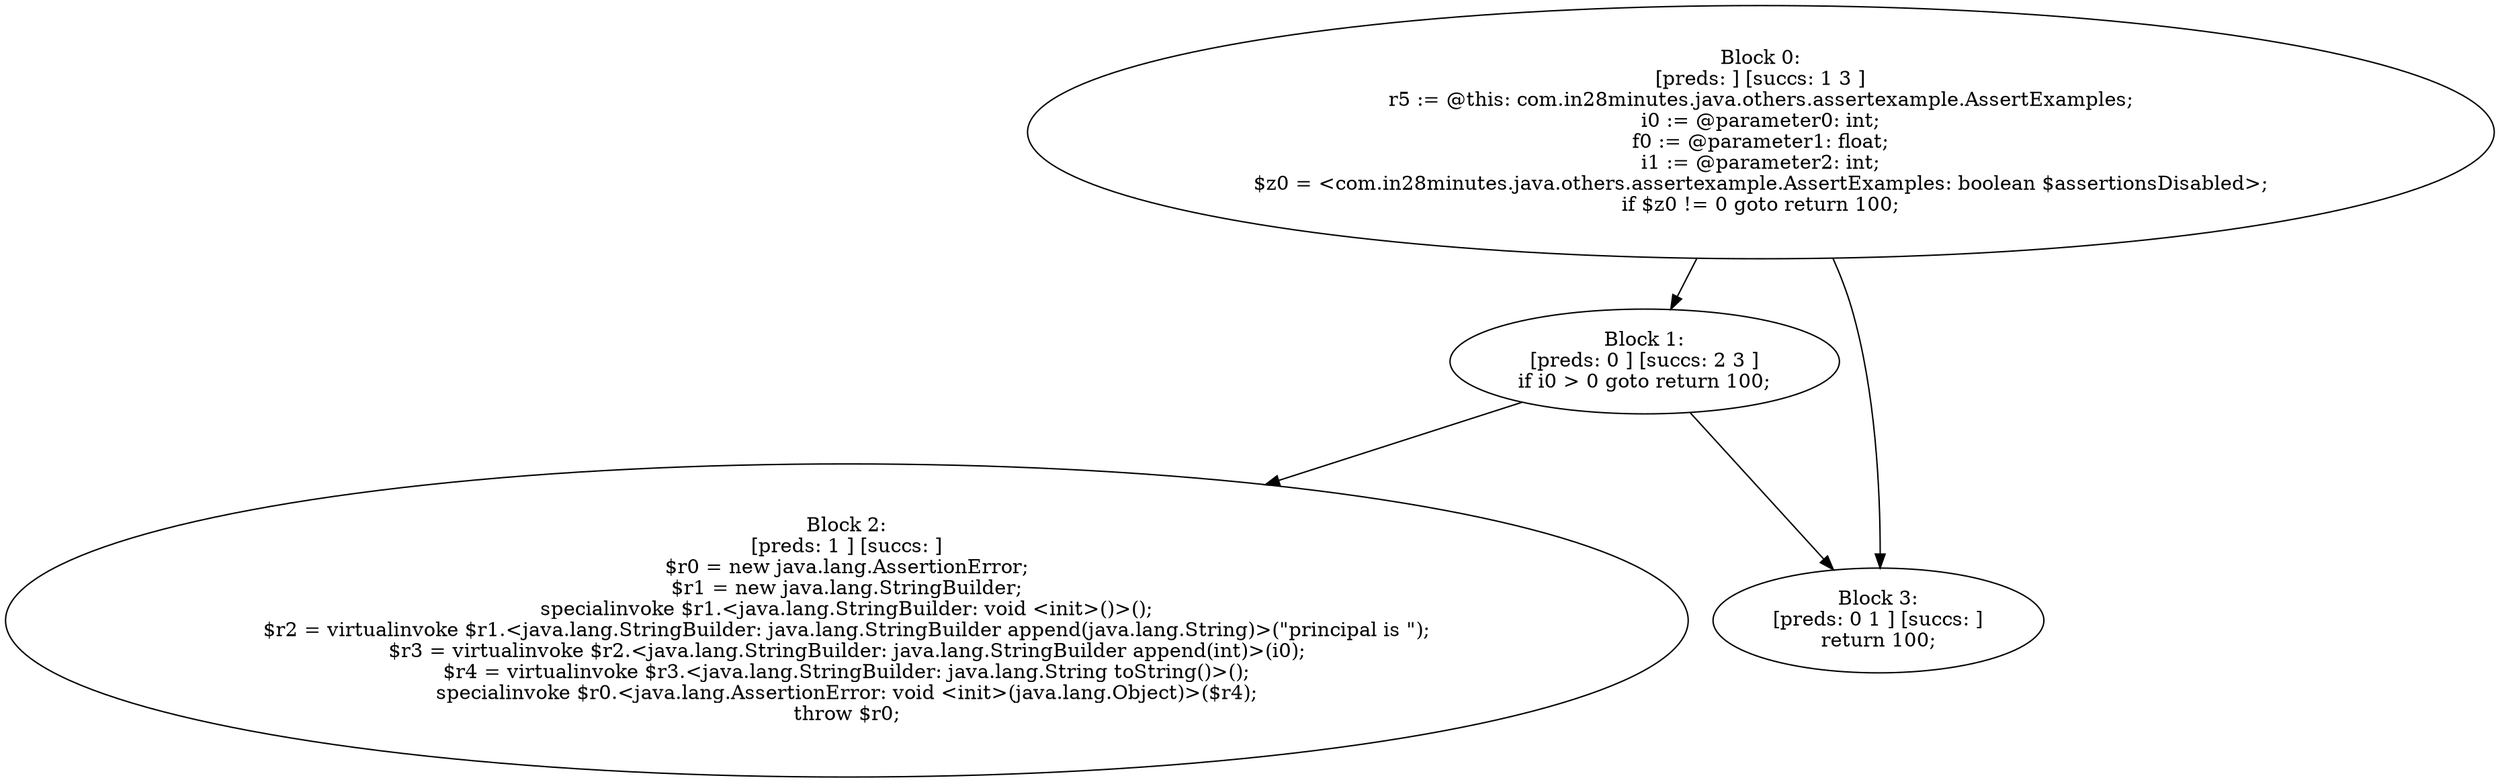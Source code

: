 digraph "unitGraph" {
    "Block 0:
[preds: ] [succs: 1 3 ]
r5 := @this: com.in28minutes.java.others.assertexample.AssertExamples;
i0 := @parameter0: int;
f0 := @parameter1: float;
i1 := @parameter2: int;
$z0 = <com.in28minutes.java.others.assertexample.AssertExamples: boolean $assertionsDisabled>;
if $z0 != 0 goto return 100;
"
    "Block 1:
[preds: 0 ] [succs: 2 3 ]
if i0 > 0 goto return 100;
"
    "Block 2:
[preds: 1 ] [succs: ]
$r0 = new java.lang.AssertionError;
$r1 = new java.lang.StringBuilder;
specialinvoke $r1.<java.lang.StringBuilder: void <init>()>();
$r2 = virtualinvoke $r1.<java.lang.StringBuilder: java.lang.StringBuilder append(java.lang.String)>(\"principal is \");
$r3 = virtualinvoke $r2.<java.lang.StringBuilder: java.lang.StringBuilder append(int)>(i0);
$r4 = virtualinvoke $r3.<java.lang.StringBuilder: java.lang.String toString()>();
specialinvoke $r0.<java.lang.AssertionError: void <init>(java.lang.Object)>($r4);
throw $r0;
"
    "Block 3:
[preds: 0 1 ] [succs: ]
return 100;
"
    "Block 0:
[preds: ] [succs: 1 3 ]
r5 := @this: com.in28minutes.java.others.assertexample.AssertExamples;
i0 := @parameter0: int;
f0 := @parameter1: float;
i1 := @parameter2: int;
$z0 = <com.in28minutes.java.others.assertexample.AssertExamples: boolean $assertionsDisabled>;
if $z0 != 0 goto return 100;
"->"Block 1:
[preds: 0 ] [succs: 2 3 ]
if i0 > 0 goto return 100;
";
    "Block 0:
[preds: ] [succs: 1 3 ]
r5 := @this: com.in28minutes.java.others.assertexample.AssertExamples;
i0 := @parameter0: int;
f0 := @parameter1: float;
i1 := @parameter2: int;
$z0 = <com.in28minutes.java.others.assertexample.AssertExamples: boolean $assertionsDisabled>;
if $z0 != 0 goto return 100;
"->"Block 3:
[preds: 0 1 ] [succs: ]
return 100;
";
    "Block 1:
[preds: 0 ] [succs: 2 3 ]
if i0 > 0 goto return 100;
"->"Block 2:
[preds: 1 ] [succs: ]
$r0 = new java.lang.AssertionError;
$r1 = new java.lang.StringBuilder;
specialinvoke $r1.<java.lang.StringBuilder: void <init>()>();
$r2 = virtualinvoke $r1.<java.lang.StringBuilder: java.lang.StringBuilder append(java.lang.String)>(\"principal is \");
$r3 = virtualinvoke $r2.<java.lang.StringBuilder: java.lang.StringBuilder append(int)>(i0);
$r4 = virtualinvoke $r3.<java.lang.StringBuilder: java.lang.String toString()>();
specialinvoke $r0.<java.lang.AssertionError: void <init>(java.lang.Object)>($r4);
throw $r0;
";
    "Block 1:
[preds: 0 ] [succs: 2 3 ]
if i0 > 0 goto return 100;
"->"Block 3:
[preds: 0 1 ] [succs: ]
return 100;
";
}
